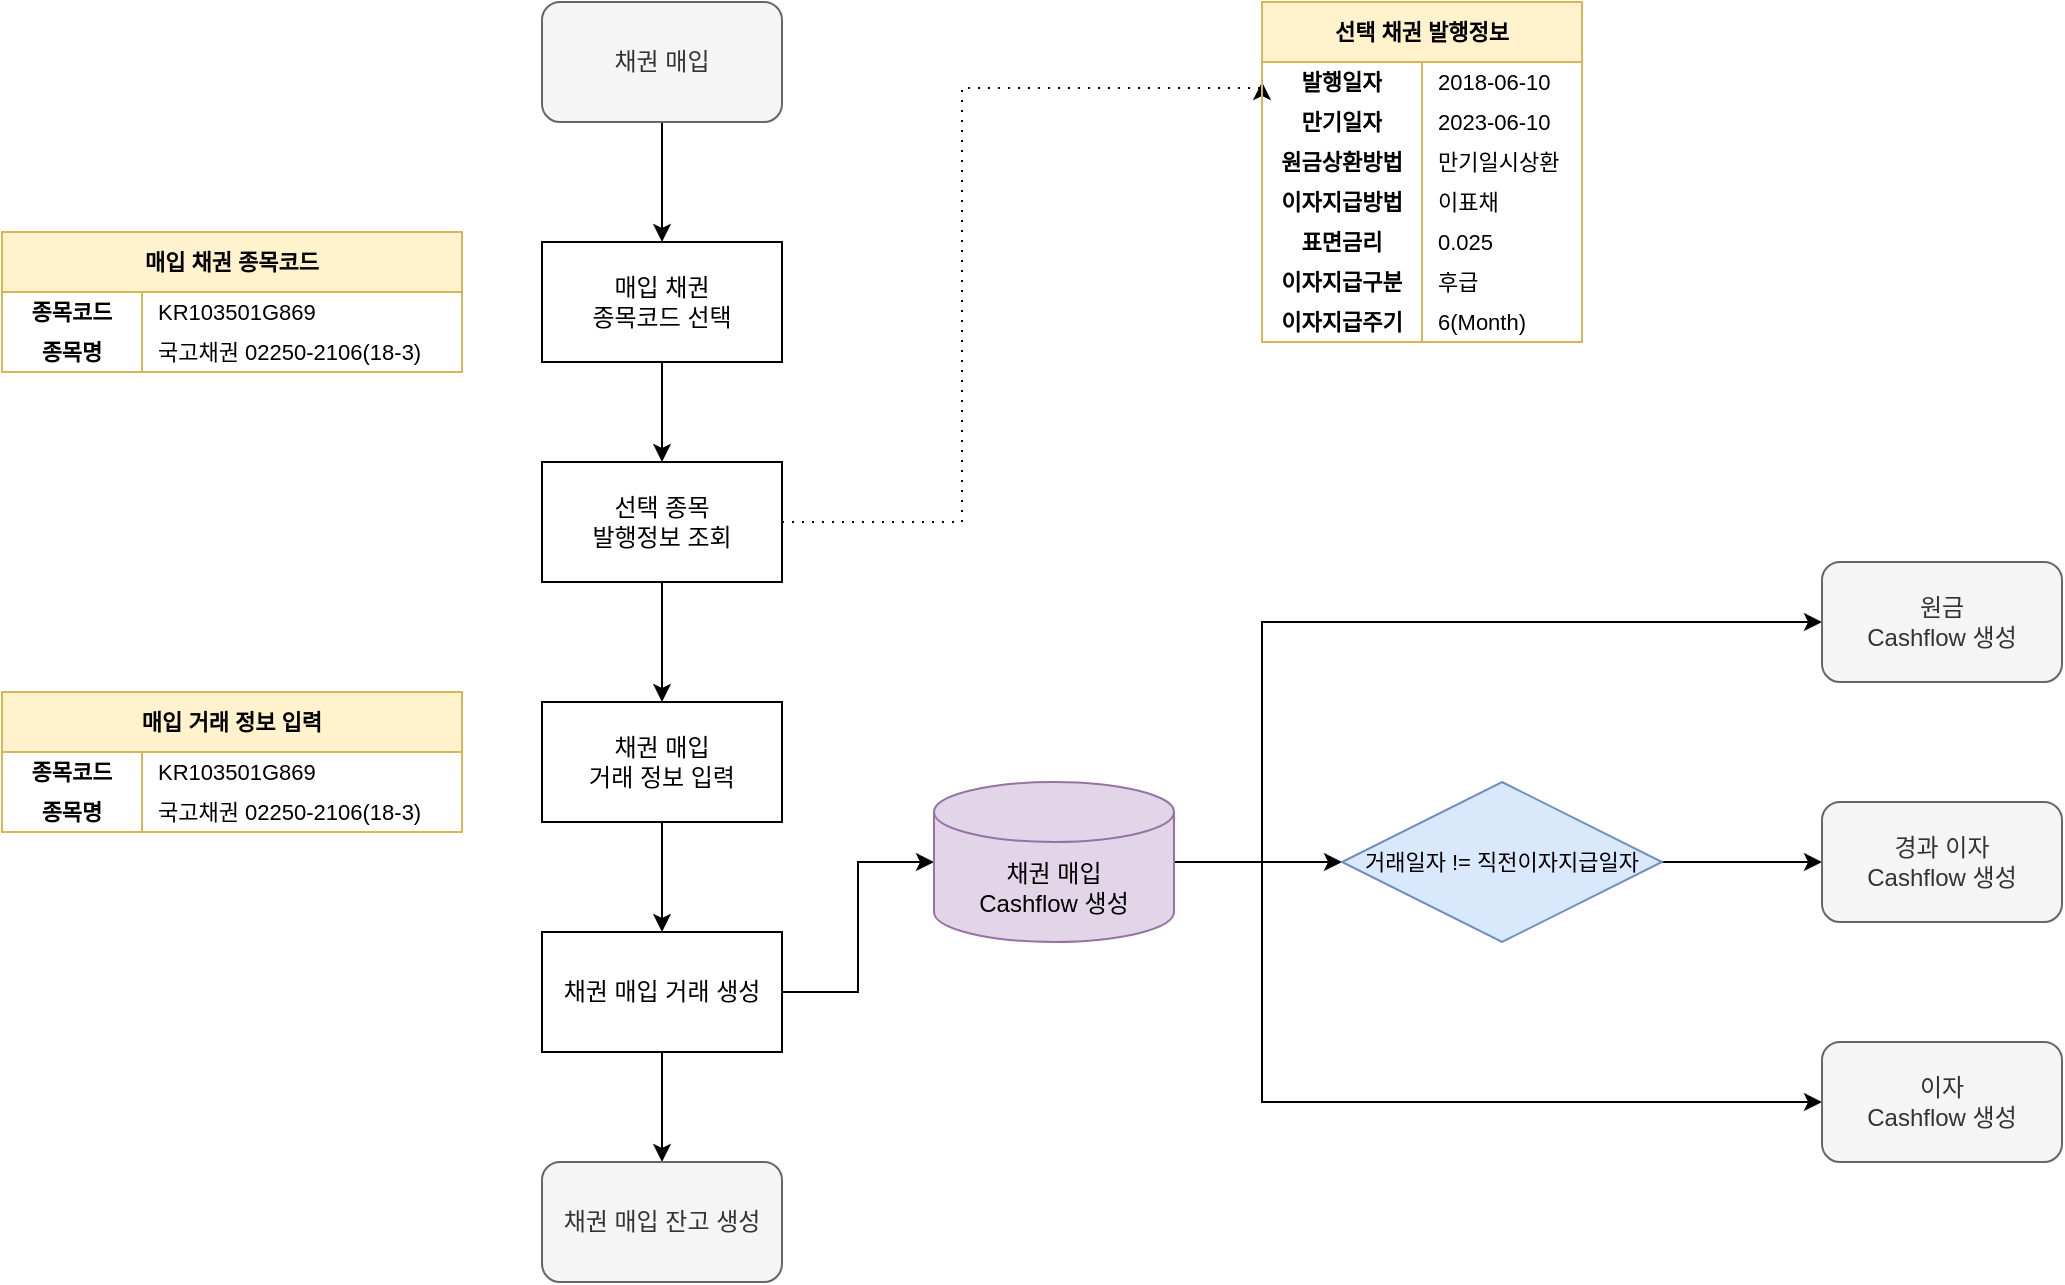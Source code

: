 <mxfile version="14.0.4" type="github">
  <diagram id="C5RBs43oDa-KdzZeNtuy" name="Page-1">
    <mxGraphModel dx="2529" dy="802" grid="1" gridSize="10" guides="1" tooltips="1" connect="1" arrows="1" fold="1" page="1" pageScale="1" pageWidth="1169" pageHeight="827" math="0" shadow="0">
      <root>
        <mxCell id="WIyWlLk6GJQsqaUBKTNV-0" />
        <mxCell id="WIyWlLk6GJQsqaUBKTNV-1" parent="WIyWlLk6GJQsqaUBKTNV-0" />
        <mxCell id="C4_sqNWEf8UmzU_zfhF8-16" value="" style="edgeStyle=orthogonalEdgeStyle;rounded=0;orthogonalLoop=1;jettySize=auto;html=1;fontSize=11;" edge="1" parent="WIyWlLk6GJQsqaUBKTNV-1" source="C4_sqNWEf8UmzU_zfhF8-0" target="C4_sqNWEf8UmzU_zfhF8-2">
          <mxGeometry relative="1" as="geometry" />
        </mxCell>
        <mxCell id="C4_sqNWEf8UmzU_zfhF8-0" value="채권 매입" style="rounded=1;whiteSpace=wrap;html=1;fillColor=#f5f5f5;strokeColor=#666666;fontColor=#333333;" vertex="1" parent="WIyWlLk6GJQsqaUBKTNV-1">
          <mxGeometry x="-840" y="50" width="120" height="60" as="geometry" />
        </mxCell>
        <mxCell id="C4_sqNWEf8UmzU_zfhF8-17" value="" style="edgeStyle=orthogonalEdgeStyle;rounded=0;orthogonalLoop=1;jettySize=auto;html=1;fontSize=11;" edge="1" parent="WIyWlLk6GJQsqaUBKTNV-1" source="C4_sqNWEf8UmzU_zfhF8-2" target="C4_sqNWEf8UmzU_zfhF8-4">
          <mxGeometry relative="1" as="geometry" />
        </mxCell>
        <mxCell id="C4_sqNWEf8UmzU_zfhF8-2" value="매입 채권&lt;br&gt;종목코드 선택" style="rounded=0;whiteSpace=wrap;html=1;" vertex="1" parent="WIyWlLk6GJQsqaUBKTNV-1">
          <mxGeometry x="-840" y="170" width="120" height="60" as="geometry" />
        </mxCell>
        <mxCell id="C4_sqNWEf8UmzU_zfhF8-18" value="" style="edgeStyle=orthogonalEdgeStyle;rounded=0;orthogonalLoop=1;jettySize=auto;html=1;fontSize=11;" edge="1" parent="WIyWlLk6GJQsqaUBKTNV-1" source="C4_sqNWEf8UmzU_zfhF8-4" target="C4_sqNWEf8UmzU_zfhF8-5">
          <mxGeometry relative="1" as="geometry" />
        </mxCell>
        <mxCell id="C4_sqNWEf8UmzU_zfhF8-53" style="edgeStyle=orthogonalEdgeStyle;rounded=0;orthogonalLoop=1;jettySize=auto;html=1;entryX=0;entryY=0.5;entryDx=0;entryDy=0;fontSize=11;dashed=1;dashPattern=1 4;" edge="1" parent="WIyWlLk6GJQsqaUBKTNV-1" source="C4_sqNWEf8UmzU_zfhF8-4" target="C4_sqNWEf8UmzU_zfhF8-47">
          <mxGeometry relative="1" as="geometry">
            <Array as="points">
              <mxPoint x="-630" y="310" />
              <mxPoint x="-630" y="93" />
            </Array>
          </mxGeometry>
        </mxCell>
        <mxCell id="C4_sqNWEf8UmzU_zfhF8-4" value="선택 종목&lt;br&gt;발행정보 조회" style="rounded=0;whiteSpace=wrap;html=1;" vertex="1" parent="WIyWlLk6GJQsqaUBKTNV-1">
          <mxGeometry x="-840" y="280" width="120" height="60" as="geometry" />
        </mxCell>
        <mxCell id="C4_sqNWEf8UmzU_zfhF8-19" value="" style="edgeStyle=orthogonalEdgeStyle;rounded=0;orthogonalLoop=1;jettySize=auto;html=1;fontSize=11;" edge="1" parent="WIyWlLk6GJQsqaUBKTNV-1" source="C4_sqNWEf8UmzU_zfhF8-5" target="C4_sqNWEf8UmzU_zfhF8-6">
          <mxGeometry relative="1" as="geometry" />
        </mxCell>
        <mxCell id="C4_sqNWEf8UmzU_zfhF8-5" value="채권 매입&lt;br&gt;거래 정보 입력" style="rounded=0;whiteSpace=wrap;html=1;" vertex="1" parent="WIyWlLk6GJQsqaUBKTNV-1">
          <mxGeometry x="-840" y="400" width="120" height="60" as="geometry" />
        </mxCell>
        <mxCell id="C4_sqNWEf8UmzU_zfhF8-20" value="" style="edgeStyle=orthogonalEdgeStyle;rounded=0;orthogonalLoop=1;jettySize=auto;html=1;fontSize=11;" edge="1" parent="WIyWlLk6GJQsqaUBKTNV-1" source="C4_sqNWEf8UmzU_zfhF8-6" target="C4_sqNWEf8UmzU_zfhF8-7">
          <mxGeometry relative="1" as="geometry" />
        </mxCell>
        <mxCell id="C4_sqNWEf8UmzU_zfhF8-21" value="" style="edgeStyle=orthogonalEdgeStyle;rounded=0;orthogonalLoop=1;jettySize=auto;html=1;fontSize=11;" edge="1" parent="WIyWlLk6GJQsqaUBKTNV-1" source="C4_sqNWEf8UmzU_zfhF8-6" target="C4_sqNWEf8UmzU_zfhF8-8">
          <mxGeometry relative="1" as="geometry" />
        </mxCell>
        <mxCell id="C4_sqNWEf8UmzU_zfhF8-6" value="채권 매입 거래 생성" style="rounded=0;whiteSpace=wrap;html=1;" vertex="1" parent="WIyWlLk6GJQsqaUBKTNV-1">
          <mxGeometry x="-840" y="515" width="120" height="60" as="geometry" />
        </mxCell>
        <mxCell id="C4_sqNWEf8UmzU_zfhF8-7" value="채권 매입 잔고 생성" style="rounded=1;whiteSpace=wrap;html=1;fillColor=#f5f5f5;strokeColor=#666666;fontColor=#333333;" vertex="1" parent="WIyWlLk6GJQsqaUBKTNV-1">
          <mxGeometry x="-840" y="630" width="120" height="60" as="geometry" />
        </mxCell>
        <mxCell id="C4_sqNWEf8UmzU_zfhF8-22" value="" style="edgeStyle=orthogonalEdgeStyle;rounded=0;orthogonalLoop=1;jettySize=auto;html=1;fontSize=11;entryX=0;entryY=0.5;entryDx=0;entryDy=0;" edge="1" parent="WIyWlLk6GJQsqaUBKTNV-1" target="C4_sqNWEf8UmzU_zfhF8-10">
          <mxGeometry relative="1" as="geometry">
            <mxPoint x="-480" y="480" as="sourcePoint" />
            <Array as="points">
              <mxPoint x="-480" y="360" />
            </Array>
          </mxGeometry>
        </mxCell>
        <mxCell id="C4_sqNWEf8UmzU_zfhF8-24" value="" style="edgeStyle=orthogonalEdgeStyle;rounded=0;orthogonalLoop=1;jettySize=auto;html=1;fontSize=11;" edge="1" parent="WIyWlLk6GJQsqaUBKTNV-1" source="C4_sqNWEf8UmzU_zfhF8-8" target="C4_sqNWEf8UmzU_zfhF8-9">
          <mxGeometry relative="1" as="geometry" />
        </mxCell>
        <mxCell id="C4_sqNWEf8UmzU_zfhF8-25" style="edgeStyle=orthogonalEdgeStyle;rounded=0;orthogonalLoop=1;jettySize=auto;html=1;entryX=0;entryY=0.5;entryDx=0;entryDy=0;fontSize=11;" edge="1" parent="WIyWlLk6GJQsqaUBKTNV-1" source="C4_sqNWEf8UmzU_zfhF8-8" target="C4_sqNWEf8UmzU_zfhF8-12">
          <mxGeometry relative="1" as="geometry">
            <Array as="points">
              <mxPoint x="-480" y="480" />
              <mxPoint x="-480" y="600" />
            </Array>
          </mxGeometry>
        </mxCell>
        <mxCell id="C4_sqNWEf8UmzU_zfhF8-8" value="채권 매입&lt;br&gt;Cashflow 생성" style="shape=cylinder3;whiteSpace=wrap;html=1;boundedLbl=1;backgroundOutline=1;size=15;fillColor=#e1d5e7;strokeColor=#9673a6;" vertex="1" parent="WIyWlLk6GJQsqaUBKTNV-1">
          <mxGeometry x="-644" y="440" width="120" height="80" as="geometry" />
        </mxCell>
        <mxCell id="C4_sqNWEf8UmzU_zfhF8-23" value="" style="edgeStyle=orthogonalEdgeStyle;rounded=0;orthogonalLoop=1;jettySize=auto;html=1;fontSize=11;" edge="1" parent="WIyWlLk6GJQsqaUBKTNV-1" source="C4_sqNWEf8UmzU_zfhF8-9" target="C4_sqNWEf8UmzU_zfhF8-11">
          <mxGeometry relative="1" as="geometry" />
        </mxCell>
        <mxCell id="C4_sqNWEf8UmzU_zfhF8-9" value="거래일자 != 직전이자지급일자" style="rhombus;whiteSpace=wrap;html=1;fontSize=11;fillColor=#dae8fc;strokeColor=#6c8ebf;" vertex="1" parent="WIyWlLk6GJQsqaUBKTNV-1">
          <mxGeometry x="-440" y="440" width="160" height="80" as="geometry" />
        </mxCell>
        <mxCell id="C4_sqNWEf8UmzU_zfhF8-10" value="원금&lt;br&gt;Cashflow 생성" style="rounded=1;whiteSpace=wrap;html=1;fillColor=#f5f5f5;strokeColor=#666666;fontColor=#333333;" vertex="1" parent="WIyWlLk6GJQsqaUBKTNV-1">
          <mxGeometry x="-200" y="330" width="120" height="60" as="geometry" />
        </mxCell>
        <mxCell id="C4_sqNWEf8UmzU_zfhF8-11" value="경과 이자&lt;br&gt;Cashflow 생성" style="rounded=1;whiteSpace=wrap;html=1;fillColor=#f5f5f5;strokeColor=#666666;fontColor=#333333;" vertex="1" parent="WIyWlLk6GJQsqaUBKTNV-1">
          <mxGeometry x="-200" y="450" width="120" height="60" as="geometry" />
        </mxCell>
        <mxCell id="C4_sqNWEf8UmzU_zfhF8-12" value="&lt;span&gt;이자&lt;/span&gt;&lt;br&gt;&lt;span&gt;Cashflow 생성&lt;/span&gt;" style="rounded=1;whiteSpace=wrap;html=1;fillColor=#f5f5f5;strokeColor=#666666;fontColor=#333333;" vertex="1" parent="WIyWlLk6GJQsqaUBKTNV-1">
          <mxGeometry x="-200" y="570" width="120" height="60" as="geometry" />
        </mxCell>
        <mxCell id="C4_sqNWEf8UmzU_zfhF8-29" value="매입 채권 종목코드" style="shape=table;html=1;whiteSpace=wrap;startSize=30;container=1;collapsible=0;childLayout=tableLayout;fixedRows=1;rowLines=0;fontStyle=1;align=center;fillColor=#fff2cc;fontSize=11;strokeColor=#d6b656;" vertex="1" parent="WIyWlLk6GJQsqaUBKTNV-1">
          <mxGeometry x="-1110" y="165" width="230" height="70" as="geometry" />
        </mxCell>
        <mxCell id="C4_sqNWEf8UmzU_zfhF8-30" value="" style="shape=partialRectangle;html=1;whiteSpace=wrap;collapsible=0;dropTarget=0;pointerEvents=0;fillColor=none;top=0;left=0;bottom=1;right=0;points=[[0,0.5],[1,0.5]];portConstraint=eastwest;strokeColor=none;" vertex="1" parent="C4_sqNWEf8UmzU_zfhF8-29">
          <mxGeometry y="30" width="230" height="20" as="geometry" />
        </mxCell>
        <mxCell id="C4_sqNWEf8UmzU_zfhF8-31" value="&lt;b style=&quot;font-family: &amp;#34;helvetica&amp;#34; ; font-size: 11px ; text-align: left&quot;&gt;종목코드&lt;/b&gt;" style="shape=partialRectangle;html=1;whiteSpace=wrap;connectable=0;fillColor=none;top=0;left=0;bottom=0;right=0;overflow=hidden;" vertex="1" parent="C4_sqNWEf8UmzU_zfhF8-30">
          <mxGeometry width="70" height="20" as="geometry" />
        </mxCell>
        <mxCell id="C4_sqNWEf8UmzU_zfhF8-32" value="&lt;span style=&quot;font-family: &amp;#34;helvetica&amp;#34; ; font-size: 11px&quot;&gt;KR103501G869&lt;/span&gt;" style="shape=partialRectangle;html=1;whiteSpace=wrap;connectable=0;fillColor=none;top=0;left=0;bottom=0;right=0;align=left;spacingLeft=6;overflow=hidden;" vertex="1" parent="C4_sqNWEf8UmzU_zfhF8-30">
          <mxGeometry x="70" width="160" height="20" as="geometry" />
        </mxCell>
        <mxCell id="C4_sqNWEf8UmzU_zfhF8-33" value="" style="shape=partialRectangle;html=1;whiteSpace=wrap;collapsible=0;dropTarget=0;pointerEvents=0;fillColor=none;top=0;left=0;bottom=0;right=0;points=[[0,0.5],[1,0.5]];portConstraint=eastwest;" vertex="1" parent="C4_sqNWEf8UmzU_zfhF8-29">
          <mxGeometry y="50" width="230" height="20" as="geometry" />
        </mxCell>
        <mxCell id="C4_sqNWEf8UmzU_zfhF8-34" value="&lt;b style=&quot;font-family: &amp;#34;helvetica&amp;#34; ; font-size: 11px ; text-align: left&quot;&gt;종목명&lt;/b&gt;" style="shape=partialRectangle;html=1;whiteSpace=wrap;connectable=0;fillColor=none;top=0;left=0;bottom=0;right=0;overflow=hidden;" vertex="1" parent="C4_sqNWEf8UmzU_zfhF8-33">
          <mxGeometry width="70" height="20" as="geometry" />
        </mxCell>
        <mxCell id="C4_sqNWEf8UmzU_zfhF8-35" value="&lt;span style=&quot;font-family: &amp;#34;helvetica&amp;#34; ; font-size: 11px&quot;&gt;국고채권 02250-2106(18-3)&lt;/span&gt;" style="shape=partialRectangle;html=1;whiteSpace=wrap;connectable=0;fillColor=none;top=0;left=0;bottom=0;right=0;align=left;spacingLeft=6;overflow=hidden;" vertex="1" parent="C4_sqNWEf8UmzU_zfhF8-33">
          <mxGeometry x="70" width="160" height="20" as="geometry" />
        </mxCell>
        <mxCell id="C4_sqNWEf8UmzU_zfhF8-39" value="매입 거래 정보 입력" style="shape=table;html=1;whiteSpace=wrap;startSize=30;container=1;collapsible=0;childLayout=tableLayout;fixedRows=1;rowLines=0;fontStyle=1;align=center;fillColor=#fff2cc;fontSize=11;strokeColor=#d6b656;" vertex="1" parent="WIyWlLk6GJQsqaUBKTNV-1">
          <mxGeometry x="-1110" y="395" width="230" height="70" as="geometry" />
        </mxCell>
        <mxCell id="C4_sqNWEf8UmzU_zfhF8-40" value="" style="shape=partialRectangle;html=1;whiteSpace=wrap;collapsible=0;dropTarget=0;pointerEvents=0;fillColor=none;top=0;left=0;bottom=1;right=0;points=[[0,0.5],[1,0.5]];portConstraint=eastwest;strokeColor=none;" vertex="1" parent="C4_sqNWEf8UmzU_zfhF8-39">
          <mxGeometry y="30" width="230" height="20" as="geometry" />
        </mxCell>
        <mxCell id="C4_sqNWEf8UmzU_zfhF8-41" value="&lt;b style=&quot;font-family: &amp;#34;helvetica&amp;#34; ; font-size: 11px ; text-align: left&quot;&gt;종목코드&lt;/b&gt;" style="shape=partialRectangle;html=1;whiteSpace=wrap;connectable=0;fillColor=none;top=0;left=0;bottom=0;right=0;overflow=hidden;" vertex="1" parent="C4_sqNWEf8UmzU_zfhF8-40">
          <mxGeometry width="70" height="20" as="geometry" />
        </mxCell>
        <mxCell id="C4_sqNWEf8UmzU_zfhF8-42" value="&lt;span style=&quot;font-family: &amp;#34;helvetica&amp;#34; ; font-size: 11px&quot;&gt;KR103501G869&lt;/span&gt;" style="shape=partialRectangle;html=1;whiteSpace=wrap;connectable=0;fillColor=none;top=0;left=0;bottom=0;right=0;align=left;spacingLeft=6;overflow=hidden;" vertex="1" parent="C4_sqNWEf8UmzU_zfhF8-40">
          <mxGeometry x="70" width="160" height="20" as="geometry" />
        </mxCell>
        <mxCell id="C4_sqNWEf8UmzU_zfhF8-43" value="" style="shape=partialRectangle;html=1;whiteSpace=wrap;collapsible=0;dropTarget=0;pointerEvents=0;fillColor=none;top=0;left=0;bottom=0;right=0;points=[[0,0.5],[1,0.5]];portConstraint=eastwest;" vertex="1" parent="C4_sqNWEf8UmzU_zfhF8-39">
          <mxGeometry y="50" width="230" height="20" as="geometry" />
        </mxCell>
        <mxCell id="C4_sqNWEf8UmzU_zfhF8-44" value="&lt;b style=&quot;font-family: &amp;#34;helvetica&amp;#34; ; font-size: 11px ; text-align: left&quot;&gt;종목명&lt;/b&gt;" style="shape=partialRectangle;html=1;whiteSpace=wrap;connectable=0;fillColor=none;top=0;left=0;bottom=0;right=0;overflow=hidden;" vertex="1" parent="C4_sqNWEf8UmzU_zfhF8-43">
          <mxGeometry width="70" height="20" as="geometry" />
        </mxCell>
        <mxCell id="C4_sqNWEf8UmzU_zfhF8-45" value="&lt;span style=&quot;font-family: &amp;#34;helvetica&amp;#34; ; font-size: 11px&quot;&gt;국고채권 02250-2106(18-3)&lt;/span&gt;" style="shape=partialRectangle;html=1;whiteSpace=wrap;connectable=0;fillColor=none;top=0;left=0;bottom=0;right=0;align=left;spacingLeft=6;overflow=hidden;" vertex="1" parent="C4_sqNWEf8UmzU_zfhF8-43">
          <mxGeometry x="70" width="160" height="20" as="geometry" />
        </mxCell>
        <mxCell id="C4_sqNWEf8UmzU_zfhF8-46" value="선택 채권 발행정보" style="shape=table;html=1;whiteSpace=wrap;startSize=30;container=1;collapsible=0;childLayout=tableLayout;fixedRows=1;rowLines=0;fontStyle=1;align=center;fillColor=#fff2cc;fontSize=11;strokeColor=#d6b656;" vertex="1" parent="WIyWlLk6GJQsqaUBKTNV-1">
          <mxGeometry x="-480" y="50" width="160" height="170" as="geometry" />
        </mxCell>
        <mxCell id="C4_sqNWEf8UmzU_zfhF8-47" value="" style="shape=partialRectangle;html=1;whiteSpace=wrap;collapsible=0;dropTarget=0;pointerEvents=0;fillColor=none;top=0;left=0;bottom=1;right=0;points=[[0,0.5],[1,0.5]];portConstraint=eastwest;strokeColor=none;" vertex="1" parent="C4_sqNWEf8UmzU_zfhF8-46">
          <mxGeometry y="30" width="160" height="20" as="geometry" />
        </mxCell>
        <mxCell id="C4_sqNWEf8UmzU_zfhF8-48" value="&lt;div style=&quot;text-align: left&quot;&gt;&lt;span style=&quot;font-size: 11px&quot;&gt;&lt;font face=&quot;helvetica&quot;&gt;&lt;b&gt;발행일자&lt;/b&gt;&lt;/font&gt;&lt;/span&gt;&lt;/div&gt;" style="shape=partialRectangle;html=1;whiteSpace=wrap;connectable=0;fillColor=none;top=0;left=0;bottom=0;right=0;overflow=hidden;" vertex="1" parent="C4_sqNWEf8UmzU_zfhF8-47">
          <mxGeometry width="80" height="20" as="geometry" />
        </mxCell>
        <mxCell id="C4_sqNWEf8UmzU_zfhF8-49" value="&lt;font face=&quot;helvetica&quot;&gt;&lt;span style=&quot;font-size: 11px&quot;&gt;2018-06-10&lt;/span&gt;&lt;/font&gt;" style="shape=partialRectangle;html=1;whiteSpace=wrap;connectable=0;fillColor=none;top=0;left=0;bottom=0;right=0;align=left;spacingLeft=6;overflow=hidden;" vertex="1" parent="C4_sqNWEf8UmzU_zfhF8-47">
          <mxGeometry x="80" width="80" height="20" as="geometry" />
        </mxCell>
        <mxCell id="C4_sqNWEf8UmzU_zfhF8-50" value="" style="shape=partialRectangle;html=1;whiteSpace=wrap;collapsible=0;dropTarget=0;pointerEvents=0;fillColor=none;top=0;left=0;bottom=0;right=0;points=[[0,0.5],[1,0.5]];portConstraint=eastwest;" vertex="1" parent="C4_sqNWEf8UmzU_zfhF8-46">
          <mxGeometry y="50" width="160" height="20" as="geometry" />
        </mxCell>
        <mxCell id="C4_sqNWEf8UmzU_zfhF8-51" value="&lt;div style=&quot;text-align: left&quot;&gt;&lt;span style=&quot;font-size: 11px&quot;&gt;&lt;font face=&quot;helvetica&quot;&gt;&lt;b&gt;만기일자&lt;/b&gt;&lt;/font&gt;&lt;/span&gt;&lt;/div&gt;" style="shape=partialRectangle;html=1;whiteSpace=wrap;connectable=0;fillColor=none;top=0;left=0;bottom=0;right=0;overflow=hidden;" vertex="1" parent="C4_sqNWEf8UmzU_zfhF8-50">
          <mxGeometry width="80" height="20" as="geometry" />
        </mxCell>
        <mxCell id="C4_sqNWEf8UmzU_zfhF8-52" value="&lt;font face=&quot;helvetica&quot;&gt;&lt;span style=&quot;font-size: 11px&quot;&gt;2023-06-10&lt;/span&gt;&lt;/font&gt;" style="shape=partialRectangle;html=1;whiteSpace=wrap;connectable=0;fillColor=none;top=0;left=0;bottom=0;right=0;align=left;spacingLeft=6;overflow=hidden;" vertex="1" parent="C4_sqNWEf8UmzU_zfhF8-50">
          <mxGeometry x="80" width="80" height="20" as="geometry" />
        </mxCell>
        <mxCell id="C4_sqNWEf8UmzU_zfhF8-55" value="" style="shape=partialRectangle;html=1;whiteSpace=wrap;collapsible=0;dropTarget=0;pointerEvents=0;fillColor=none;top=0;left=0;bottom=0;right=0;points=[[0,0.5],[1,0.5]];portConstraint=eastwest;" vertex="1" parent="C4_sqNWEf8UmzU_zfhF8-46">
          <mxGeometry y="70" width="160" height="20" as="geometry" />
        </mxCell>
        <mxCell id="C4_sqNWEf8UmzU_zfhF8-56" value="&lt;div style=&quot;text-align: left&quot;&gt;&lt;font face=&quot;helvetica&quot;&gt;&lt;span style=&quot;font-size: 11px&quot;&gt;&lt;b&gt;원금상환방법&lt;/b&gt;&lt;/span&gt;&lt;/font&gt;&lt;br&gt;&lt;/div&gt;" style="shape=partialRectangle;html=1;whiteSpace=wrap;connectable=0;fillColor=none;top=0;left=0;bottom=0;right=0;overflow=hidden;" vertex="1" parent="C4_sqNWEf8UmzU_zfhF8-55">
          <mxGeometry width="80" height="20" as="geometry" />
        </mxCell>
        <mxCell id="C4_sqNWEf8UmzU_zfhF8-57" value="&lt;font face=&quot;helvetica&quot;&gt;&lt;span style=&quot;font-size: 11px&quot;&gt;만기일시상환&lt;/span&gt;&lt;/font&gt;" style="shape=partialRectangle;html=1;whiteSpace=wrap;connectable=0;fillColor=none;top=0;left=0;bottom=0;right=0;align=left;spacingLeft=6;overflow=hidden;" vertex="1" parent="C4_sqNWEf8UmzU_zfhF8-55">
          <mxGeometry x="80" width="80" height="20" as="geometry" />
        </mxCell>
        <mxCell id="C4_sqNWEf8UmzU_zfhF8-58" value="" style="shape=partialRectangle;html=1;whiteSpace=wrap;collapsible=0;dropTarget=0;pointerEvents=0;fillColor=none;top=0;left=0;bottom=0;right=0;points=[[0,0.5],[1,0.5]];portConstraint=eastwest;" vertex="1" parent="C4_sqNWEf8UmzU_zfhF8-46">
          <mxGeometry y="90" width="160" height="20" as="geometry" />
        </mxCell>
        <mxCell id="C4_sqNWEf8UmzU_zfhF8-59" value="&lt;div style=&quot;text-align: left&quot;&gt;&lt;span style=&quot;font-size: 11px&quot;&gt;&lt;font face=&quot;helvetica&quot;&gt;&lt;b&gt;이자지급방법&lt;/b&gt;&lt;/font&gt;&lt;/span&gt;&lt;/div&gt;" style="shape=partialRectangle;html=1;whiteSpace=wrap;connectable=0;fillColor=none;top=0;left=0;bottom=0;right=0;overflow=hidden;" vertex="1" parent="C4_sqNWEf8UmzU_zfhF8-58">
          <mxGeometry width="80" height="20" as="geometry" />
        </mxCell>
        <mxCell id="C4_sqNWEf8UmzU_zfhF8-60" value="&lt;font face=&quot;helvetica&quot;&gt;&lt;span style=&quot;font-size: 11px&quot;&gt;이표채&lt;/span&gt;&lt;/font&gt;" style="shape=partialRectangle;html=1;whiteSpace=wrap;connectable=0;fillColor=none;top=0;left=0;bottom=0;right=0;align=left;spacingLeft=6;overflow=hidden;" vertex="1" parent="C4_sqNWEf8UmzU_zfhF8-58">
          <mxGeometry x="80" width="80" height="20" as="geometry" />
        </mxCell>
        <mxCell id="C4_sqNWEf8UmzU_zfhF8-61" value="" style="shape=partialRectangle;html=1;whiteSpace=wrap;collapsible=0;dropTarget=0;pointerEvents=0;fillColor=none;top=0;left=0;bottom=0;right=0;points=[[0,0.5],[1,0.5]];portConstraint=eastwest;" vertex="1" parent="C4_sqNWEf8UmzU_zfhF8-46">
          <mxGeometry y="110" width="160" height="20" as="geometry" />
        </mxCell>
        <mxCell id="C4_sqNWEf8UmzU_zfhF8-62" value="&lt;div style=&quot;text-align: left&quot;&gt;&lt;span style=&quot;font-size: 11px&quot;&gt;&lt;font face=&quot;helvetica&quot;&gt;&lt;b&gt;표면금리&lt;/b&gt;&lt;/font&gt;&lt;/span&gt;&lt;/div&gt;" style="shape=partialRectangle;html=1;whiteSpace=wrap;connectable=0;fillColor=none;top=0;left=0;bottom=0;right=0;overflow=hidden;" vertex="1" parent="C4_sqNWEf8UmzU_zfhF8-61">
          <mxGeometry width="80" height="20" as="geometry" />
        </mxCell>
        <mxCell id="C4_sqNWEf8UmzU_zfhF8-63" value="&lt;font face=&quot;helvetica&quot;&gt;&lt;span style=&quot;font-size: 11px&quot;&gt;0.025&lt;/span&gt;&lt;/font&gt;" style="shape=partialRectangle;html=1;whiteSpace=wrap;connectable=0;fillColor=none;top=0;left=0;bottom=0;right=0;align=left;spacingLeft=6;overflow=hidden;" vertex="1" parent="C4_sqNWEf8UmzU_zfhF8-61">
          <mxGeometry x="80" width="80" height="20" as="geometry" />
        </mxCell>
        <mxCell id="C4_sqNWEf8UmzU_zfhF8-64" value="" style="shape=partialRectangle;html=1;whiteSpace=wrap;collapsible=0;dropTarget=0;pointerEvents=0;fillColor=none;top=0;left=0;bottom=0;right=0;points=[[0,0.5],[1,0.5]];portConstraint=eastwest;" vertex="1" parent="C4_sqNWEf8UmzU_zfhF8-46">
          <mxGeometry y="130" width="160" height="20" as="geometry" />
        </mxCell>
        <mxCell id="C4_sqNWEf8UmzU_zfhF8-65" value="&lt;div style=&quot;text-align: left&quot;&gt;&lt;span style=&quot;font-size: 11px&quot;&gt;&lt;font face=&quot;helvetica&quot;&gt;&lt;b&gt;이자지급구분&lt;/b&gt;&lt;/font&gt;&lt;/span&gt;&lt;/div&gt;" style="shape=partialRectangle;html=1;whiteSpace=wrap;connectable=0;fillColor=none;top=0;left=0;bottom=0;right=0;overflow=hidden;" vertex="1" parent="C4_sqNWEf8UmzU_zfhF8-64">
          <mxGeometry width="80" height="20" as="geometry" />
        </mxCell>
        <mxCell id="C4_sqNWEf8UmzU_zfhF8-66" value="&lt;font face=&quot;helvetica&quot;&gt;&lt;span style=&quot;font-size: 11px&quot;&gt;후급&lt;/span&gt;&lt;/font&gt;" style="shape=partialRectangle;html=1;whiteSpace=wrap;connectable=0;fillColor=none;top=0;left=0;bottom=0;right=0;align=left;spacingLeft=6;overflow=hidden;" vertex="1" parent="C4_sqNWEf8UmzU_zfhF8-64">
          <mxGeometry x="80" width="80" height="20" as="geometry" />
        </mxCell>
        <mxCell id="C4_sqNWEf8UmzU_zfhF8-67" value="" style="shape=partialRectangle;html=1;whiteSpace=wrap;collapsible=0;dropTarget=0;pointerEvents=0;fillColor=none;top=0;left=0;bottom=0;right=0;points=[[0,0.5],[1,0.5]];portConstraint=eastwest;" vertex="1" parent="C4_sqNWEf8UmzU_zfhF8-46">
          <mxGeometry y="150" width="160" height="20" as="geometry" />
        </mxCell>
        <mxCell id="C4_sqNWEf8UmzU_zfhF8-68" value="&lt;div style=&quot;text-align: left&quot;&gt;&lt;span style=&quot;font-size: 11px&quot;&gt;&lt;font face=&quot;helvetica&quot;&gt;&lt;b&gt;이자지급주기&lt;/b&gt;&lt;/font&gt;&lt;/span&gt;&lt;/div&gt;" style="shape=partialRectangle;html=1;whiteSpace=wrap;connectable=0;fillColor=none;top=0;left=0;bottom=0;right=0;overflow=hidden;" vertex="1" parent="C4_sqNWEf8UmzU_zfhF8-67">
          <mxGeometry width="80" height="20" as="geometry" />
        </mxCell>
        <mxCell id="C4_sqNWEf8UmzU_zfhF8-69" value="&lt;span style=&quot;font-family: &amp;#34;helvetica&amp;#34; ; font-size: 11px&quot;&gt;6(Month)&lt;/span&gt;" style="shape=partialRectangle;html=1;whiteSpace=wrap;connectable=0;fillColor=none;top=0;left=0;bottom=0;right=0;align=left;spacingLeft=6;overflow=hidden;" vertex="1" parent="C4_sqNWEf8UmzU_zfhF8-67">
          <mxGeometry x="80" width="80" height="20" as="geometry" />
        </mxCell>
      </root>
    </mxGraphModel>
  </diagram>
</mxfile>
